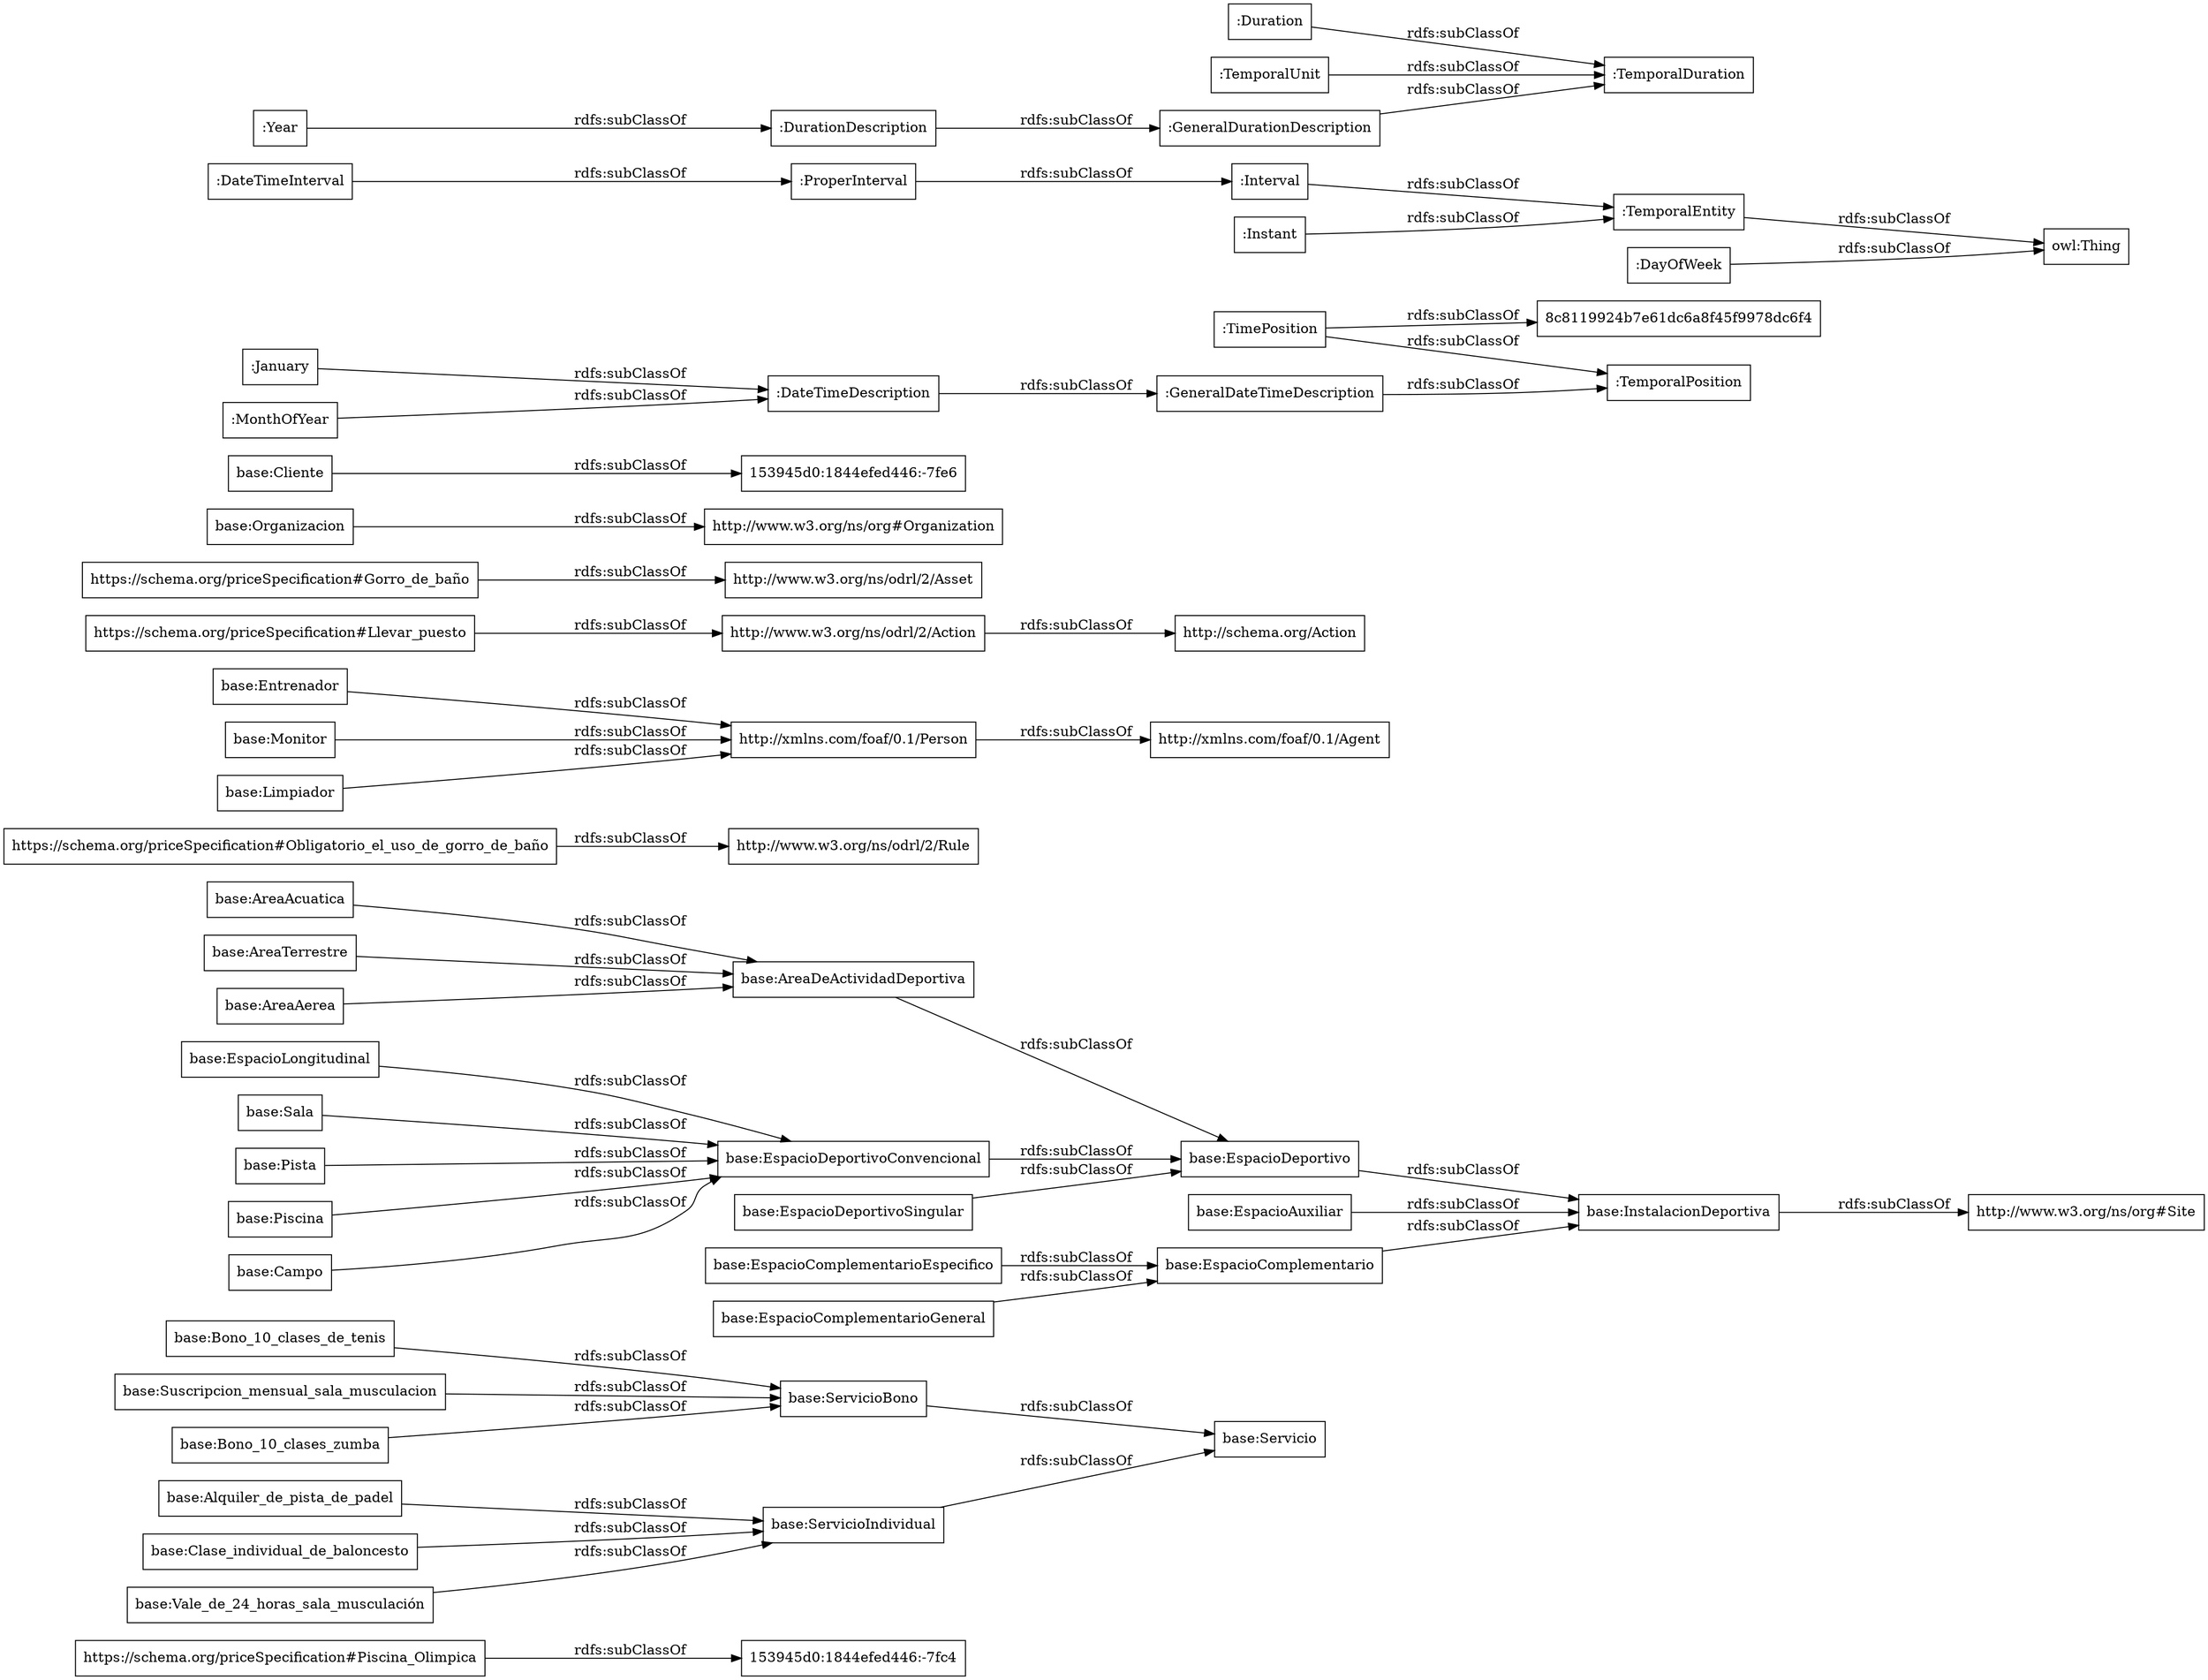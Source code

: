 digraph ar2dtool_diagram { 
rankdir=LR;
size="1000"
node [shape = rectangle, color="black"]; "153945d0:1844efed446:-7fc4" "base:Alquiler_de_pista_de_padel" "base:EspacioComplementarioEspecifico" "base:Vale_de_24_horas_sala_musculación" "base:EspacioDeportivoSingular" "base:EspacioComplementario" "base:Bono_10_clases_de_tenis" "base:AreaAerea" "base:Servicio" "http://www.w3.org/ns/odrl/2/Rule" "https://schema.org/priceSpecification#Piscina_Olimpica" "base:Entrenador" "http://schema.org/Action" "http://xmlns.com/foaf/0.1/Person" "base:Suscripcion_mensual_sala_musculacion" "base:Piscina" "base:EspacioAuxiliar" "http://www.w3.org/ns/odrl/2/Asset" "base:AreaDeActividadDeportiva" "base:EspacioComplementarioGeneral" "http://www.w3.org/ns/org#Organization" "base:Monitor" "base:Campo" "base:Limpiador" "base:EspacioLongitudinal" "http://xmlns.com/foaf/0.1/Agent" "153945d0:1844efed446:-7fe6" "http://www.w3.org/ns/odrl/2/Action" "base:AreaAcuatica" "base:Cliente" "base:Bono_10_clases_zumba" "base:Sala" "https://schema.org/priceSpecification#Llevar_puesto" "base:ServicioBono" "base:InstalacionDeportiva" "base:Organizacion" "https://schema.org/priceSpecification#Obligatorio_el_uso_de_gorro_de_baño" "base:Clase_individual_de_baloncesto" "base:EspacioDeportivo" "http://www.w3.org/ns/org#Site" "base:Pista" "base:AreaTerrestre" "https://schema.org/priceSpecification#Gorro_de_baño" "base:ServicioIndividual" "base:EspacioDeportivoConvencional" ":GeneralDateTimeDescription" ":DateTimeInterval" ":DurationDescription" ":TemporalDuration" ":Duration" ":GeneralDurationDescription" ":January" ":ProperInterval" ":TimePosition" ":TemporalPosition" ":Interval" ":TemporalEntity" ":Year" ":MonthOfYear" ":DateTimeDescription" "8c8119924b7e61dc6a8f45f9978dc6f4" ":TemporalUnit" ":Instant" ":DayOfWeek" ; /*classes style*/
	":DateTimeDescription" -> ":GeneralDateTimeDescription" [ label = "rdfs:subClassOf" ];
	"base:EspacioLongitudinal" -> "base:EspacioDeportivoConvencional" [ label = "rdfs:subClassOf" ];
	"base:Alquiler_de_pista_de_padel" -> "base:ServicioIndividual" [ label = "rdfs:subClassOf" ];
	"base:AreaAerea" -> "base:AreaDeActividadDeportiva" [ label = "rdfs:subClassOf" ];
	"base:Suscripcion_mensual_sala_musculacion" -> "base:ServicioBono" [ label = "rdfs:subClassOf" ];
	":Instant" -> ":TemporalEntity" [ label = "rdfs:subClassOf" ];
	"base:Piscina" -> "base:EspacioDeportivoConvencional" [ label = "rdfs:subClassOf" ];
	"base:EspacioAuxiliar" -> "base:InstalacionDeportiva" [ label = "rdfs:subClassOf" ];
	"https://schema.org/priceSpecification#Piscina_Olimpica" -> "153945d0:1844efed446:-7fc4" [ label = "rdfs:subClassOf" ];
	"base:Monitor" -> "http://xmlns.com/foaf/0.1/Person" [ label = "rdfs:subClassOf" ];
	"base:EspacioComplementarioGeneral" -> "base:EspacioComplementario" [ label = "rdfs:subClassOf" ];
	"base:Limpiador" -> "http://xmlns.com/foaf/0.1/Person" [ label = "rdfs:subClassOf" ];
	":ProperInterval" -> ":Interval" [ label = "rdfs:subClassOf" ];
	"base:Sala" -> "base:EspacioDeportivoConvencional" [ label = "rdfs:subClassOf" ];
	"base:EspacioComplementario" -> "base:InstalacionDeportiva" [ label = "rdfs:subClassOf" ];
	"base:ServicioBono" -> "base:Servicio" [ label = "rdfs:subClassOf" ];
	"base:Pista" -> "base:EspacioDeportivoConvencional" [ label = "rdfs:subClassOf" ];
	"base:Bono_10_clases_zumba" -> "base:ServicioBono" [ label = "rdfs:subClassOf" ];
	":MonthOfYear" -> ":DateTimeDescription" [ label = "rdfs:subClassOf" ];
	"base:Bono_10_clases_de_tenis" -> "base:ServicioBono" [ label = "rdfs:subClassOf" ];
	"base:Campo" -> "base:EspacioDeportivoConvencional" [ label = "rdfs:subClassOf" ];
	"base:EspacioDeportivoConvencional" -> "base:EspacioDeportivo" [ label = "rdfs:subClassOf" ];
	"base:EspacioDeportivoSingular" -> "base:EspacioDeportivo" [ label = "rdfs:subClassOf" ];
	":Duration" -> ":TemporalDuration" [ label = "rdfs:subClassOf" ];
	"base:EspacioComplementarioEspecifico" -> "base:EspacioComplementario" [ label = "rdfs:subClassOf" ];
	"https://schema.org/priceSpecification#Gorro_de_baño" -> "http://www.w3.org/ns/odrl/2/Asset" [ label = "rdfs:subClassOf" ];
	"https://schema.org/priceSpecification#Obligatorio_el_uso_de_gorro_de_baño" -> "http://www.w3.org/ns/odrl/2/Rule" [ label = "rdfs:subClassOf" ];
	"base:EspacioDeportivo" -> "base:InstalacionDeportiva" [ label = "rdfs:subClassOf" ];
	"base:AreaAcuatica" -> "base:AreaDeActividadDeportiva" [ label = "rdfs:subClassOf" ];
	":TimePosition" -> "8c8119924b7e61dc6a8f45f9978dc6f4" [ label = "rdfs:subClassOf" ];
	":TimePosition" -> ":TemporalPosition" [ label = "rdfs:subClassOf" ];
	":TemporalEntity" -> "owl:Thing" [ label = "rdfs:subClassOf" ];
	":GeneralDurationDescription" -> ":TemporalDuration" [ label = "rdfs:subClassOf" ];
	"http://www.w3.org/ns/odrl/2/Action" -> "http://schema.org/Action" [ label = "rdfs:subClassOf" ];
	":DateTimeInterval" -> ":ProperInterval" [ label = "rdfs:subClassOf" ];
	"https://schema.org/priceSpecification#Llevar_puesto" -> "http://www.w3.org/ns/odrl/2/Action" [ label = "rdfs:subClassOf" ];
	"base:Entrenador" -> "http://xmlns.com/foaf/0.1/Person" [ label = "rdfs:subClassOf" ];
	"base:Vale_de_24_horas_sala_musculación" -> "base:ServicioIndividual" [ label = "rdfs:subClassOf" ];
	"base:InstalacionDeportiva" -> "http://www.w3.org/ns/org#Site" [ label = "rdfs:subClassOf" ];
	":Interval" -> ":TemporalEntity" [ label = "rdfs:subClassOf" ];
	"http://xmlns.com/foaf/0.1/Person" -> "http://xmlns.com/foaf/0.1/Agent" [ label = "rdfs:subClassOf" ];
	":GeneralDateTimeDescription" -> ":TemporalPosition" [ label = "rdfs:subClassOf" ];
	"base:Clase_individual_de_baloncesto" -> "base:ServicioIndividual" [ label = "rdfs:subClassOf" ];
	":January" -> ":DateTimeDescription" [ label = "rdfs:subClassOf" ];
	"base:Cliente" -> "153945d0:1844efed446:-7fe6" [ label = "rdfs:subClassOf" ];
	"base:ServicioIndividual" -> "base:Servicio" [ label = "rdfs:subClassOf" ];
	":DayOfWeek" -> "owl:Thing" [ label = "rdfs:subClassOf" ];
	"base:AreaDeActividadDeportiva" -> "base:EspacioDeportivo" [ label = "rdfs:subClassOf" ];
	"base:AreaTerrestre" -> "base:AreaDeActividadDeportiva" [ label = "rdfs:subClassOf" ];
	":Year" -> ":DurationDescription" [ label = "rdfs:subClassOf" ];
	"base:Organizacion" -> "http://www.w3.org/ns/org#Organization" [ label = "rdfs:subClassOf" ];
	":DurationDescription" -> ":GeneralDurationDescription" [ label = "rdfs:subClassOf" ];
	":TemporalUnit" -> ":TemporalDuration" [ label = "rdfs:subClassOf" ];

}
